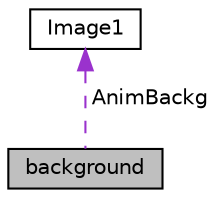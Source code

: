 digraph "background"
{
 // LATEX_PDF_SIZE
  edge [fontname="Helvetica",fontsize="10",labelfontname="Helvetica",labelfontsize="10"];
  node [fontname="Helvetica",fontsize="10",shape=record];
  Node1 [label="background",height=0.2,width=0.4,color="black", fillcolor="grey75", style="filled", fontcolor="black",tooltip=" "];
  Node2 -> Node1 [dir="back",color="darkorchid3",fontsize="10",style="dashed",label=" AnimBackg" ,fontname="Helvetica"];
  Node2 [label="Image1",height=0.2,width=0.4,color="black", fillcolor="white", style="filled",URL="$structImage1.html",tooltip=" "];
}
